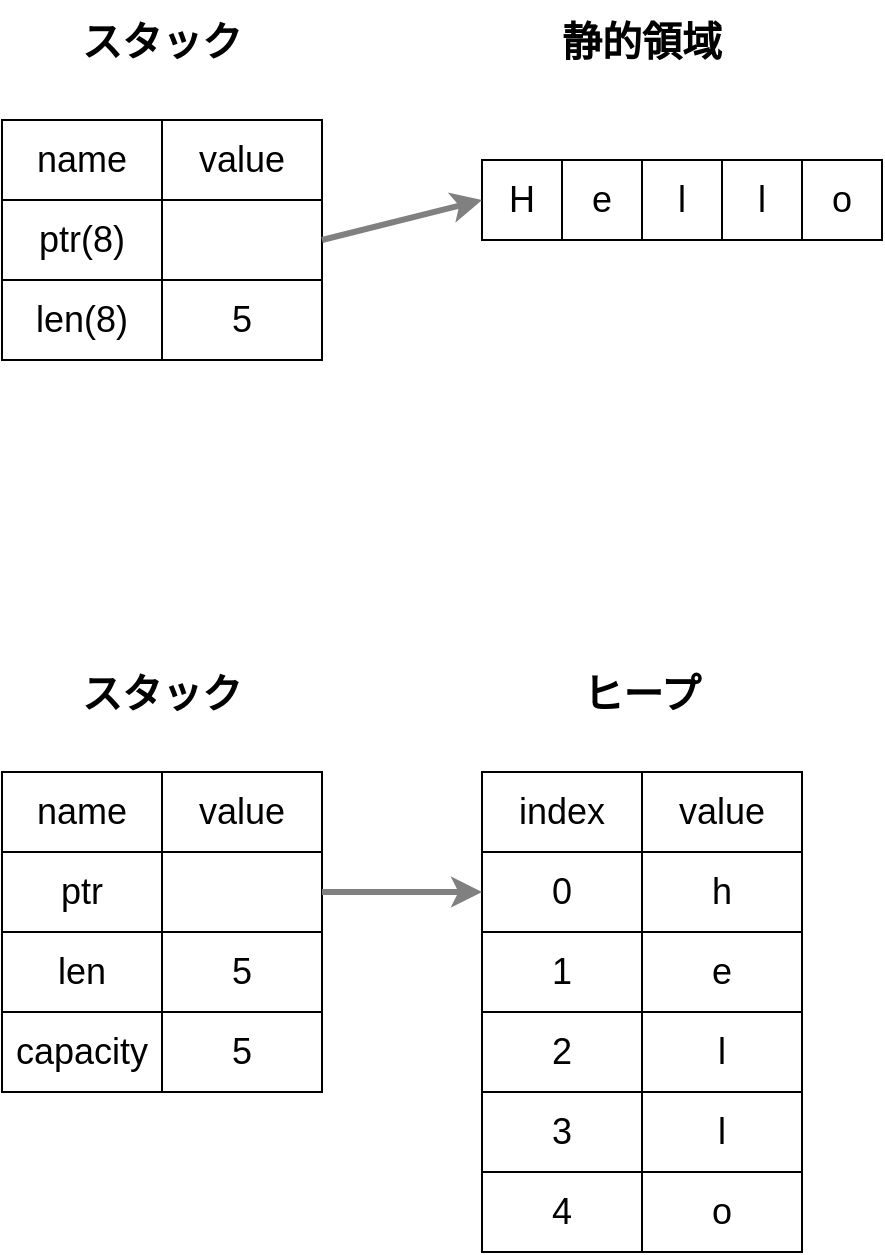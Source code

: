 <mxfile version="14.6.13" type="device"><diagram id="zS4W6ljIlVI0GxC6MDqh" name="ページ1"><mxGraphModel dx="1024" dy="632" grid="1" gridSize="10" guides="1" tooltips="1" connect="1" arrows="1" fold="1" page="1" pageScale="1" pageWidth="827" pageHeight="1169" math="0" shadow="0"><root><mxCell id="0"/><mxCell id="1" parent="0"/><mxCell id="ZXPHXCJNHkGjTCaye1Q--1" value="name&lt;br style=&quot;font-size: 18px;&quot;&gt;" style="rounded=0;whiteSpace=wrap;html=1;fontSize=18;" parent="1" vertex="1"><mxGeometry x="80" y="466" width="80" height="40" as="geometry"/></mxCell><mxCell id="ZXPHXCJNHkGjTCaye1Q--4" value="スタック" style="text;html=1;strokeColor=none;fillColor=none;align=center;verticalAlign=middle;whiteSpace=wrap;rounded=0;fontSize=20;fontStyle=1" parent="1" vertex="1"><mxGeometry x="80" y="406" width="160" height="40" as="geometry"/></mxCell><mxCell id="ZXPHXCJNHkGjTCaye1Q--6" value="value" style="rounded=0;whiteSpace=wrap;html=1;fontSize=18;" parent="1" vertex="1"><mxGeometry x="160" y="466" width="80" height="40" as="geometry"/></mxCell><mxCell id="ZXPHXCJNHkGjTCaye1Q--7" value="ptr" style="rounded=0;whiteSpace=wrap;html=1;fontSize=18;" parent="1" vertex="1"><mxGeometry x="80" y="506" width="80" height="40" as="geometry"/></mxCell><mxCell id="ZXPHXCJNHkGjTCaye1Q--8" value="" style="rounded=0;whiteSpace=wrap;html=1;fontSize=18;" parent="1" vertex="1"><mxGeometry x="160" y="506" width="80" height="40" as="geometry"/></mxCell><mxCell id="ZXPHXCJNHkGjTCaye1Q--9" value="len" style="rounded=0;whiteSpace=wrap;html=1;fontSize=18;" parent="1" vertex="1"><mxGeometry x="80" y="546" width="80" height="40" as="geometry"/></mxCell><mxCell id="ZXPHXCJNHkGjTCaye1Q--10" value="5" style="rounded=0;whiteSpace=wrap;html=1;fontSize=18;" parent="1" vertex="1"><mxGeometry x="160" y="546" width="80" height="40" as="geometry"/></mxCell><mxCell id="ZXPHXCJNHkGjTCaye1Q--11" value="capacity" style="rounded=0;whiteSpace=wrap;html=1;fontSize=18;" parent="1" vertex="1"><mxGeometry x="80" y="586" width="80" height="40" as="geometry"/></mxCell><mxCell id="ZXPHXCJNHkGjTCaye1Q--14" value="5" style="rounded=0;whiteSpace=wrap;html=1;fontSize=18;" parent="1" vertex="1"><mxGeometry x="160" y="586" width="80" height="40" as="geometry"/></mxCell><mxCell id="ZXPHXCJNHkGjTCaye1Q--15" value="ヒープ" style="text;html=1;strokeColor=none;fillColor=none;align=center;verticalAlign=middle;whiteSpace=wrap;rounded=0;fontSize=20;fontStyle=1" parent="1" vertex="1"><mxGeometry x="320" y="406" width="160" height="40" as="geometry"/></mxCell><mxCell id="ZXPHXCJNHkGjTCaye1Q--16" value="index" style="rounded=0;whiteSpace=wrap;html=1;fontSize=18;" parent="1" vertex="1"><mxGeometry x="320" y="466" width="80" height="40" as="geometry"/></mxCell><mxCell id="ZXPHXCJNHkGjTCaye1Q--17" value="value" style="rounded=0;whiteSpace=wrap;html=1;fontSize=18;" parent="1" vertex="1"><mxGeometry x="400" y="466" width="80" height="40" as="geometry"/></mxCell><mxCell id="ZXPHXCJNHkGjTCaye1Q--18" value="0" style="rounded=0;whiteSpace=wrap;html=1;fontSize=18;" parent="1" vertex="1"><mxGeometry x="320" y="506" width="80" height="40" as="geometry"/></mxCell><mxCell id="ZXPHXCJNHkGjTCaye1Q--19" value="h" style="rounded=0;whiteSpace=wrap;html=1;fontSize=18;" parent="1" vertex="1"><mxGeometry x="400" y="506" width="80" height="40" as="geometry"/></mxCell><mxCell id="ZXPHXCJNHkGjTCaye1Q--20" value="1" style="rounded=0;whiteSpace=wrap;html=1;fontSize=18;" parent="1" vertex="1"><mxGeometry x="320" y="546" width="80" height="40" as="geometry"/></mxCell><mxCell id="ZXPHXCJNHkGjTCaye1Q--21" value="e" style="rounded=0;whiteSpace=wrap;html=1;fontSize=18;" parent="1" vertex="1"><mxGeometry x="400" y="546" width="80" height="40" as="geometry"/></mxCell><mxCell id="ZXPHXCJNHkGjTCaye1Q--22" value="2" style="rounded=0;whiteSpace=wrap;html=1;fontSize=18;" parent="1" vertex="1"><mxGeometry x="320" y="586" width="80" height="40" as="geometry"/></mxCell><mxCell id="ZXPHXCJNHkGjTCaye1Q--23" value="l" style="rounded=0;whiteSpace=wrap;html=1;fontSize=18;" parent="1" vertex="1"><mxGeometry x="400" y="586" width="80" height="40" as="geometry"/></mxCell><mxCell id="ZXPHXCJNHkGjTCaye1Q--24" value="3" style="rounded=0;whiteSpace=wrap;html=1;fontSize=18;" parent="1" vertex="1"><mxGeometry x="320" y="626" width="80" height="40" as="geometry"/></mxCell><mxCell id="ZXPHXCJNHkGjTCaye1Q--25" value="l" style="rounded=0;whiteSpace=wrap;html=1;fontSize=18;" parent="1" vertex="1"><mxGeometry x="400" y="626" width="80" height="40" as="geometry"/></mxCell><mxCell id="ZXPHXCJNHkGjTCaye1Q--26" value="4" style="rounded=0;whiteSpace=wrap;html=1;fontSize=18;" parent="1" vertex="1"><mxGeometry x="320" y="666" width="80" height="40" as="geometry"/></mxCell><mxCell id="ZXPHXCJNHkGjTCaye1Q--27" value="o" style="rounded=0;whiteSpace=wrap;html=1;fontSize=18;" parent="1" vertex="1"><mxGeometry x="400" y="666" width="80" height="40" as="geometry"/></mxCell><mxCell id="ZXPHXCJNHkGjTCaye1Q--28" value="" style="endArrow=classic;html=1;rounded=0;fontSize=18;exitX=1;exitY=0.5;exitDx=0;exitDy=0;entryX=0;entryY=0.5;entryDx=0;entryDy=0;strokeWidth=3;strokeColor=#808080;" parent="1" source="ZXPHXCJNHkGjTCaye1Q--8" target="ZXPHXCJNHkGjTCaye1Q--18" edge="1"><mxGeometry width="50" height="50" relative="1" as="geometry"><mxPoint x="380" y="766" as="sourcePoint"/><mxPoint x="430" y="716" as="targetPoint"/></mxGeometry></mxCell><mxCell id="dWXtiRq15ooGK0iZ07Gm-1" value="name&lt;br style=&quot;font-size: 18px;&quot;&gt;" style="rounded=0;whiteSpace=wrap;html=1;fontSize=18;" vertex="1" parent="1"><mxGeometry x="80" y="140" width="80" height="40" as="geometry"/></mxCell><mxCell id="dWXtiRq15ooGK0iZ07Gm-2" value="スタック" style="text;html=1;strokeColor=none;fillColor=none;align=center;verticalAlign=middle;whiteSpace=wrap;rounded=0;fontSize=20;fontStyle=1" vertex="1" parent="1"><mxGeometry x="80" y="80" width="160" height="40" as="geometry"/></mxCell><mxCell id="dWXtiRq15ooGK0iZ07Gm-3" value="value" style="rounded=0;whiteSpace=wrap;html=1;fontSize=18;" vertex="1" parent="1"><mxGeometry x="160" y="140" width="80" height="40" as="geometry"/></mxCell><mxCell id="dWXtiRq15ooGK0iZ07Gm-4" value="ptr(8)" style="rounded=0;whiteSpace=wrap;html=1;fontSize=18;" vertex="1" parent="1"><mxGeometry x="80" y="180" width="80" height="40" as="geometry"/></mxCell><mxCell id="dWXtiRq15ooGK0iZ07Gm-5" value="" style="rounded=0;whiteSpace=wrap;html=1;fontSize=18;" vertex="1" parent="1"><mxGeometry x="160" y="180" width="80" height="40" as="geometry"/></mxCell><mxCell id="dWXtiRq15ooGK0iZ07Gm-6" value="len(8)" style="rounded=0;whiteSpace=wrap;html=1;fontSize=18;" vertex="1" parent="1"><mxGeometry x="80" y="220" width="80" height="40" as="geometry"/></mxCell><mxCell id="dWXtiRq15ooGK0iZ07Gm-7" value="5" style="rounded=0;whiteSpace=wrap;html=1;fontSize=18;" vertex="1" parent="1"><mxGeometry x="160" y="220" width="80" height="40" as="geometry"/></mxCell><mxCell id="dWXtiRq15ooGK0iZ07Gm-10" value="静的領域" style="text;html=1;strokeColor=none;fillColor=none;align=center;verticalAlign=middle;whiteSpace=wrap;rounded=0;fontSize=20;fontStyle=1" vertex="1" parent="1"><mxGeometry x="320" y="80" width="160" height="40" as="geometry"/></mxCell><mxCell id="dWXtiRq15ooGK0iZ07Gm-13" value="H" style="rounded=0;whiteSpace=wrap;html=1;fontSize=18;" vertex="1" parent="1"><mxGeometry x="320" y="160" width="40" height="40" as="geometry"/></mxCell><mxCell id="dWXtiRq15ooGK0iZ07Gm-23" value="" style="endArrow=classic;html=1;rounded=0;fontSize=18;exitX=1;exitY=0.5;exitDx=0;exitDy=0;entryX=0;entryY=0.5;entryDx=0;entryDy=0;strokeWidth=3;strokeColor=#808080;" edge="1" parent="1" source="dWXtiRq15ooGK0iZ07Gm-5" target="dWXtiRq15ooGK0iZ07Gm-13"><mxGeometry width="50" height="50" relative="1" as="geometry"><mxPoint x="380" y="440" as="sourcePoint"/><mxPoint x="430" y="390" as="targetPoint"/></mxGeometry></mxCell><mxCell id="dWXtiRq15ooGK0iZ07Gm-24" value="e" style="rounded=0;whiteSpace=wrap;html=1;fontSize=18;" vertex="1" parent="1"><mxGeometry x="360" y="160" width="40" height="40" as="geometry"/></mxCell><mxCell id="dWXtiRq15ooGK0iZ07Gm-25" value="o" style="rounded=0;whiteSpace=wrap;html=1;fontSize=18;" vertex="1" parent="1"><mxGeometry x="480" y="160" width="40" height="40" as="geometry"/></mxCell><mxCell id="dWXtiRq15ooGK0iZ07Gm-26" value="l" style="rounded=0;whiteSpace=wrap;html=1;fontSize=18;" vertex="1" parent="1"><mxGeometry x="440" y="160" width="40" height="40" as="geometry"/></mxCell><mxCell id="dWXtiRq15ooGK0iZ07Gm-27" value="l" style="rounded=0;whiteSpace=wrap;html=1;fontSize=18;" vertex="1" parent="1"><mxGeometry x="400" y="160" width="40" height="40" as="geometry"/></mxCell></root></mxGraphModel></diagram></mxfile>
